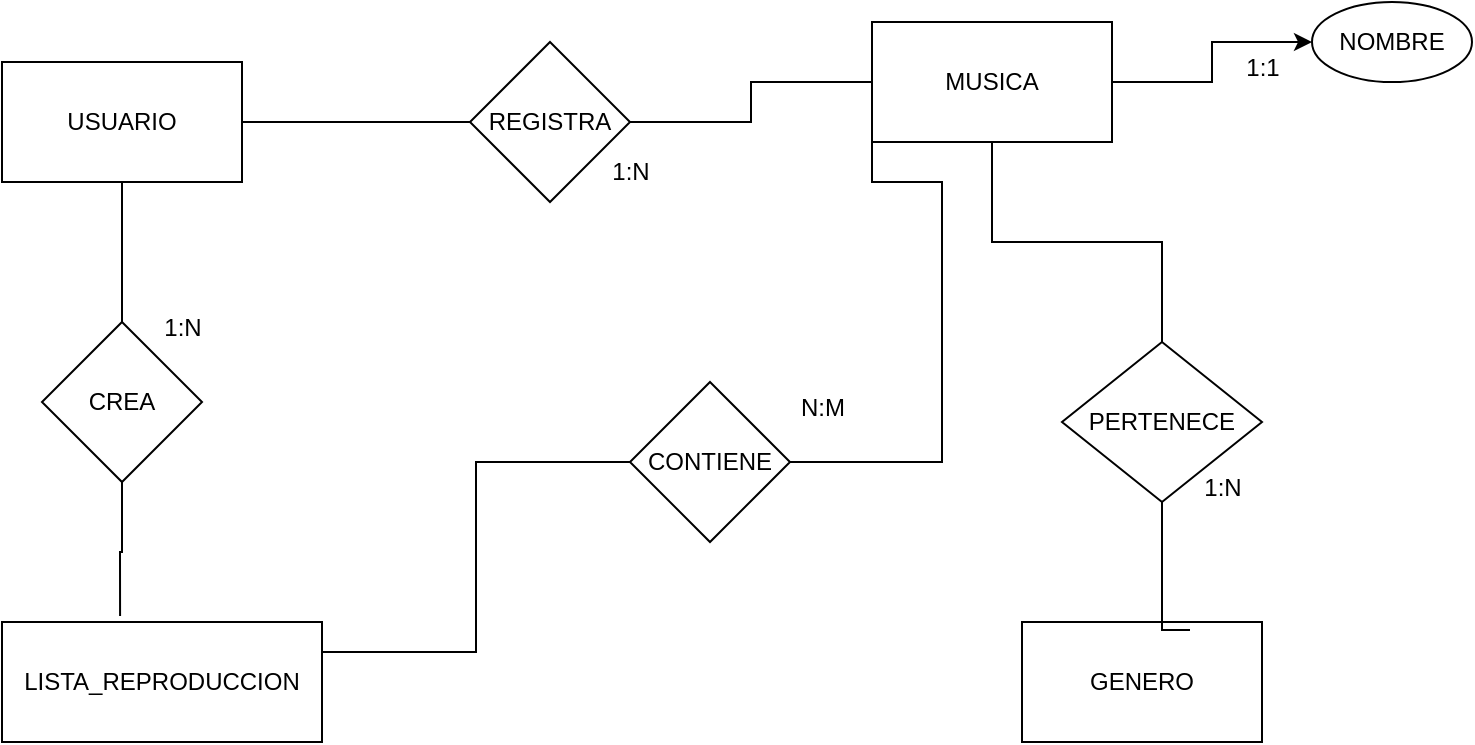<mxfile version="24.7.8" pages="2">
  <diagram name="MER" id="HSfKufY-UtTourv48q_6">
    <mxGraphModel dx="1120" dy="502" grid="1" gridSize="10" guides="1" tooltips="1" connect="1" arrows="1" fold="1" page="1" pageScale="1" pageWidth="827" pageHeight="1169" math="0" shadow="0">
      <root>
        <mxCell id="0" />
        <mxCell id="1" parent="0" />
        <mxCell id="stqmiDCSd6eBs9qrqPzG-5" style="edgeStyle=orthogonalEdgeStyle;rounded=0;orthogonalLoop=1;jettySize=auto;html=1;endArrow=none;endFill=0;" edge="1" parent="1" source="stqmiDCSd6eBs9qrqPzG-1" target="stqmiDCSd6eBs9qrqPzG-4">
          <mxGeometry relative="1" as="geometry" />
        </mxCell>
        <mxCell id="stqmiDCSd6eBs9qrqPzG-8" style="edgeStyle=orthogonalEdgeStyle;rounded=0;orthogonalLoop=1;jettySize=auto;html=1;entryX=0;entryY=0.5;entryDx=0;entryDy=0;endArrow=none;endFill=0;" edge="1" parent="1" source="stqmiDCSd6eBs9qrqPzG-1" target="stqmiDCSd6eBs9qrqPzG-7">
          <mxGeometry relative="1" as="geometry" />
        </mxCell>
        <mxCell id="stqmiDCSd6eBs9qrqPzG-1" value="USUARIO" style="rounded=0;whiteSpace=wrap;html=1;" vertex="1" parent="1">
          <mxGeometry x="100" y="110" width="120" height="60" as="geometry" />
        </mxCell>
        <mxCell id="stqmiDCSd6eBs9qrqPzG-25" value="" style="edgeStyle=orthogonalEdgeStyle;rounded=0;orthogonalLoop=1;jettySize=auto;html=1;" edge="1" parent="1" source="stqmiDCSd6eBs9qrqPzG-2" target="stqmiDCSd6eBs9qrqPzG-24">
          <mxGeometry relative="1" as="geometry" />
        </mxCell>
        <mxCell id="stqmiDCSd6eBs9qrqPzG-2" value="MUSICA" style="rounded=0;whiteSpace=wrap;html=1;" vertex="1" parent="1">
          <mxGeometry x="535" y="90" width="120" height="60" as="geometry" />
        </mxCell>
        <mxCell id="stqmiDCSd6eBs9qrqPzG-16" style="edgeStyle=orthogonalEdgeStyle;rounded=0;orthogonalLoop=1;jettySize=auto;html=1;endArrow=none;endFill=0;exitX=1;exitY=0.25;exitDx=0;exitDy=0;entryX=0;entryY=0.5;entryDx=0;entryDy=0;" edge="1" parent="1" source="stqmiDCSd6eBs9qrqPzG-3" target="stqmiDCSd6eBs9qrqPzG-10">
          <mxGeometry relative="1" as="geometry">
            <mxPoint x="176" y="360" as="sourcePoint" />
            <mxPoint x="370" y="290" as="targetPoint" />
          </mxGeometry>
        </mxCell>
        <mxCell id="stqmiDCSd6eBs9qrqPzG-3" value="LISTA_REPRODUCCION" style="rounded=0;whiteSpace=wrap;html=1;" vertex="1" parent="1">
          <mxGeometry x="100" y="390" width="160" height="60" as="geometry" />
        </mxCell>
        <mxCell id="stqmiDCSd6eBs9qrqPzG-6" style="edgeStyle=orthogonalEdgeStyle;rounded=0;orthogonalLoop=1;jettySize=auto;html=1;entryX=0.369;entryY=-0.05;entryDx=0;entryDy=0;entryPerimeter=0;endArrow=none;endFill=0;" edge="1" parent="1" source="stqmiDCSd6eBs9qrqPzG-4" target="stqmiDCSd6eBs9qrqPzG-3">
          <mxGeometry relative="1" as="geometry" />
        </mxCell>
        <mxCell id="stqmiDCSd6eBs9qrqPzG-4" value="CREA" style="rhombus;whiteSpace=wrap;html=1;" vertex="1" parent="1">
          <mxGeometry x="120" y="240" width="80" height="80" as="geometry" />
        </mxCell>
        <mxCell id="stqmiDCSd6eBs9qrqPzG-9" style="edgeStyle=orthogonalEdgeStyle;rounded=0;orthogonalLoop=1;jettySize=auto;html=1;entryX=0;entryY=0.5;entryDx=0;entryDy=0;endArrow=none;endFill=0;" edge="1" parent="1" source="stqmiDCSd6eBs9qrqPzG-7" target="stqmiDCSd6eBs9qrqPzG-2">
          <mxGeometry relative="1" as="geometry" />
        </mxCell>
        <mxCell id="stqmiDCSd6eBs9qrqPzG-7" value="REGISTRA" style="rhombus;whiteSpace=wrap;html=1;" vertex="1" parent="1">
          <mxGeometry x="334" y="100" width="80" height="80" as="geometry" />
        </mxCell>
        <mxCell id="stqmiDCSd6eBs9qrqPzG-15" style="edgeStyle=orthogonalEdgeStyle;rounded=0;orthogonalLoop=1;jettySize=auto;html=1;entryX=0;entryY=1;entryDx=0;entryDy=0;endArrow=none;endFill=0;" edge="1" parent="1" source="stqmiDCSd6eBs9qrqPzG-10" target="stqmiDCSd6eBs9qrqPzG-2">
          <mxGeometry relative="1" as="geometry">
            <Array as="points">
              <mxPoint x="570" y="310" />
              <mxPoint x="570" y="170" />
            </Array>
          </mxGeometry>
        </mxCell>
        <mxCell id="stqmiDCSd6eBs9qrqPzG-10" value="CONTIENE" style="rhombus;whiteSpace=wrap;html=1;" vertex="1" parent="1">
          <mxGeometry x="414" y="270" width="80" height="80" as="geometry" />
        </mxCell>
        <mxCell id="stqmiDCSd6eBs9qrqPzG-11" value="GENERO" style="rounded=0;whiteSpace=wrap;html=1;" vertex="1" parent="1">
          <mxGeometry x="610" y="390" width="120" height="60" as="geometry" />
        </mxCell>
        <mxCell id="stqmiDCSd6eBs9qrqPzG-13" style="edgeStyle=orthogonalEdgeStyle;rounded=0;orthogonalLoop=1;jettySize=auto;html=1;entryX=0.5;entryY=1;entryDx=0;entryDy=0;endArrow=none;endFill=0;" edge="1" parent="1" source="stqmiDCSd6eBs9qrqPzG-12" target="stqmiDCSd6eBs9qrqPzG-2">
          <mxGeometry relative="1" as="geometry" />
        </mxCell>
        <mxCell id="stqmiDCSd6eBs9qrqPzG-12" value="PERTENECE" style="rhombus;whiteSpace=wrap;html=1;" vertex="1" parent="1">
          <mxGeometry x="630" y="250" width="100" height="80" as="geometry" />
        </mxCell>
        <mxCell id="stqmiDCSd6eBs9qrqPzG-14" style="edgeStyle=orthogonalEdgeStyle;rounded=0;orthogonalLoop=1;jettySize=auto;html=1;entryX=0.7;entryY=0.067;entryDx=0;entryDy=0;entryPerimeter=0;endArrow=none;endFill=0;" edge="1" parent="1" source="stqmiDCSd6eBs9qrqPzG-12" target="stqmiDCSd6eBs9qrqPzG-11">
          <mxGeometry relative="1" as="geometry">
            <Array as="points">
              <mxPoint x="680" y="394" />
            </Array>
          </mxGeometry>
        </mxCell>
        <mxCell id="stqmiDCSd6eBs9qrqPzG-18" value="1:N" style="text;html=1;align=center;verticalAlign=middle;resizable=0;points=[];autosize=1;" vertex="1" parent="1">
          <mxGeometry x="170" y="228" width="40" height="30" as="geometry" />
        </mxCell>
        <mxCell id="stqmiDCSd6eBs9qrqPzG-19" value="N:M" style="text;html=1;align=center;verticalAlign=middle;resizable=0;points=[];autosize=1;strokeColor=none;fillColor=none;" vertex="1" parent="1">
          <mxGeometry x="485" y="268" width="50" height="30" as="geometry" />
        </mxCell>
        <mxCell id="stqmiDCSd6eBs9qrqPzG-20" value="1:N" style="text;html=1;align=center;verticalAlign=middle;resizable=0;points=[];autosize=1;strokeColor=none;fillColor=none;" vertex="1" parent="1">
          <mxGeometry x="690" y="308" width="40" height="30" as="geometry" />
        </mxCell>
        <mxCell id="stqmiDCSd6eBs9qrqPzG-21" value="1:N" style="text;html=1;align=center;verticalAlign=middle;resizable=0;points=[];autosize=1;strokeColor=none;fillColor=none;" vertex="1" parent="1">
          <mxGeometry x="394" y="150" width="40" height="30" as="geometry" />
        </mxCell>
        <mxCell id="stqmiDCSd6eBs9qrqPzG-24" value="NOMBRE" style="ellipse;whiteSpace=wrap;html=1;rounded=0;" vertex="1" parent="1">
          <mxGeometry x="755" y="80" width="80" height="40" as="geometry" />
        </mxCell>
        <mxCell id="stqmiDCSd6eBs9qrqPzG-27" value="1:1" style="text;html=1;align=center;verticalAlign=middle;resizable=0;points=[];autosize=1;strokeColor=none;fillColor=none;" vertex="1" parent="1">
          <mxGeometry x="710" y="98" width="40" height="30" as="geometry" />
        </mxCell>
      </root>
    </mxGraphModel>
  </diagram>
  <diagram id="8_gUfytLFvjHeA43SsGH" name="MBD">
    <mxGraphModel dx="197" dy="510" grid="1" gridSize="10" guides="1" tooltips="1" connect="1" arrows="1" fold="1" page="1" pageScale="1" pageWidth="827" pageHeight="1169" math="0" shadow="0">
      <root>
        <mxCell id="0" />
        <mxCell id="1" parent="0" />
        <mxCell id="x0jVD0oURIhGK1W9Ej1g-1" value="USUARIO" style="shape=table;startSize=30;container=1;collapsible=1;childLayout=tableLayout;fixedRows=1;rowLines=0;fontStyle=1;align=center;resizeLast=1;html=1;" vertex="1" parent="1">
          <mxGeometry x="50" y="40" width="180" height="150" as="geometry" />
        </mxCell>
        <mxCell id="x0jVD0oURIhGK1W9Ej1g-2" value="" style="shape=tableRow;horizontal=0;startSize=0;swimlaneHead=0;swimlaneBody=0;fillColor=none;collapsible=0;dropTarget=0;points=[[0,0.5],[1,0.5]];portConstraint=eastwest;top=0;left=0;right=0;bottom=1;" vertex="1" parent="x0jVD0oURIhGK1W9Ej1g-1">
          <mxGeometry y="30" width="180" height="30" as="geometry" />
        </mxCell>
        <mxCell id="x0jVD0oURIhGK1W9Ej1g-3" value="PK" style="shape=partialRectangle;connectable=0;fillColor=none;top=0;left=0;bottom=0;right=0;fontStyle=1;overflow=hidden;whiteSpace=wrap;html=1;" vertex="1" parent="x0jVD0oURIhGK1W9Ej1g-2">
          <mxGeometry width="30" height="30" as="geometry">
            <mxRectangle width="30" height="30" as="alternateBounds" />
          </mxGeometry>
        </mxCell>
        <mxCell id="x0jVD0oURIhGK1W9Ej1g-4" value="nickname" style="shape=partialRectangle;connectable=0;fillColor=none;top=0;left=0;bottom=0;right=0;align=left;spacingLeft=6;fontStyle=5;overflow=hidden;whiteSpace=wrap;html=1;" vertex="1" parent="x0jVD0oURIhGK1W9Ej1g-2">
          <mxGeometry x="30" width="150" height="30" as="geometry">
            <mxRectangle width="150" height="30" as="alternateBounds" />
          </mxGeometry>
        </mxCell>
        <mxCell id="x0jVD0oURIhGK1W9Ej1g-5" value="" style="shape=tableRow;horizontal=0;startSize=0;swimlaneHead=0;swimlaneBody=0;fillColor=none;collapsible=0;dropTarget=0;points=[[0,0.5],[1,0.5]];portConstraint=eastwest;top=0;left=0;right=0;bottom=0;" vertex="1" parent="x0jVD0oURIhGK1W9Ej1g-1">
          <mxGeometry y="60" width="180" height="30" as="geometry" />
        </mxCell>
        <mxCell id="x0jVD0oURIhGK1W9Ej1g-6" value="" style="shape=partialRectangle;connectable=0;fillColor=none;top=0;left=0;bottom=0;right=0;editable=1;overflow=hidden;whiteSpace=wrap;html=1;" vertex="1" parent="x0jVD0oURIhGK1W9Ej1g-5">
          <mxGeometry width="30" height="30" as="geometry">
            <mxRectangle width="30" height="30" as="alternateBounds" />
          </mxGeometry>
        </mxCell>
        <mxCell id="x0jVD0oURIhGK1W9Ej1g-7" value="nombre_apellido" style="shape=partialRectangle;connectable=0;fillColor=none;top=0;left=0;bottom=0;right=0;align=left;spacingLeft=6;overflow=hidden;whiteSpace=wrap;html=1;" vertex="1" parent="x0jVD0oURIhGK1W9Ej1g-5">
          <mxGeometry x="30" width="150" height="30" as="geometry">
            <mxRectangle width="150" height="30" as="alternateBounds" />
          </mxGeometry>
        </mxCell>
        <mxCell id="x0jVD0oURIhGK1W9Ej1g-8" value="" style="shape=tableRow;horizontal=0;startSize=0;swimlaneHead=0;swimlaneBody=0;fillColor=none;collapsible=0;dropTarget=0;points=[[0,0.5],[1,0.5]];portConstraint=eastwest;top=0;left=0;right=0;bottom=0;" vertex="1" parent="x0jVD0oURIhGK1W9Ej1g-1">
          <mxGeometry y="90" width="180" height="30" as="geometry" />
        </mxCell>
        <mxCell id="x0jVD0oURIhGK1W9Ej1g-9" value="" style="shape=partialRectangle;connectable=0;fillColor=none;top=0;left=0;bottom=0;right=0;editable=1;overflow=hidden;whiteSpace=wrap;html=1;" vertex="1" parent="x0jVD0oURIhGK1W9Ej1g-8">
          <mxGeometry width="30" height="30" as="geometry">
            <mxRectangle width="30" height="30" as="alternateBounds" />
          </mxGeometry>
        </mxCell>
        <mxCell id="x0jVD0oURIhGK1W9Ej1g-10" value="email" style="shape=partialRectangle;connectable=0;fillColor=none;top=0;left=0;bottom=0;right=0;align=left;spacingLeft=6;overflow=hidden;whiteSpace=wrap;html=1;" vertex="1" parent="x0jVD0oURIhGK1W9Ej1g-8">
          <mxGeometry x="30" width="150" height="30" as="geometry">
            <mxRectangle width="150" height="30" as="alternateBounds" />
          </mxGeometry>
        </mxCell>
        <mxCell id="x0jVD0oURIhGK1W9Ej1g-11" value="" style="shape=tableRow;horizontal=0;startSize=0;swimlaneHead=0;swimlaneBody=0;fillColor=none;collapsible=0;dropTarget=0;points=[[0,0.5],[1,0.5]];portConstraint=eastwest;top=0;left=0;right=0;bottom=0;" vertex="1" parent="x0jVD0oURIhGK1W9Ej1g-1">
          <mxGeometry y="120" width="180" height="30" as="geometry" />
        </mxCell>
        <mxCell id="x0jVD0oURIhGK1W9Ej1g-12" value="" style="shape=partialRectangle;connectable=0;fillColor=none;top=0;left=0;bottom=0;right=0;editable=1;overflow=hidden;whiteSpace=wrap;html=1;" vertex="1" parent="x0jVD0oURIhGK1W9Ej1g-11">
          <mxGeometry width="30" height="30" as="geometry">
            <mxRectangle width="30" height="30" as="alternateBounds" />
          </mxGeometry>
        </mxCell>
        <mxCell id="x0jVD0oURIhGK1W9Ej1g-13" value="password" style="shape=partialRectangle;connectable=0;fillColor=none;top=0;left=0;bottom=0;right=0;align=left;spacingLeft=6;overflow=hidden;whiteSpace=wrap;html=1;" vertex="1" parent="x0jVD0oURIhGK1W9Ej1g-11">
          <mxGeometry x="30" width="150" height="30" as="geometry">
            <mxRectangle width="150" height="30" as="alternateBounds" />
          </mxGeometry>
        </mxCell>
        <mxCell id="x0jVD0oURIhGK1W9Ej1g-102" style="edgeStyle=orthogonalEdgeStyle;rounded=0;orthogonalLoop=1;jettySize=auto;html=1;startArrow=ERone;startFill=0;endArrow=ERmany;endFill=0;" edge="1" parent="1" source="x0jVD0oURIhGK1W9Ej1g-14" target="x0jVD0oURIhGK1W9Ej1g-42">
          <mxGeometry relative="1" as="geometry" />
        </mxCell>
        <mxCell id="x0jVD0oURIhGK1W9Ej1g-14" value="CANCION" style="shape=table;startSize=30;container=1;collapsible=1;childLayout=tableLayout;fixedRows=1;rowLines=0;fontStyle=1;align=center;resizeLast=1;html=1;" vertex="1" parent="1">
          <mxGeometry x="330" y="45" width="180" height="170" as="geometry" />
        </mxCell>
        <mxCell id="x0jVD0oURIhGK1W9Ej1g-15" value="" style="shape=tableRow;horizontal=0;startSize=0;swimlaneHead=0;swimlaneBody=0;fillColor=none;collapsible=0;dropTarget=0;points=[[0,0.5],[1,0.5]];portConstraint=eastwest;top=0;left=0;right=0;bottom=1;" vertex="1" parent="x0jVD0oURIhGK1W9Ej1g-14">
          <mxGeometry y="30" width="180" height="30" as="geometry" />
        </mxCell>
        <mxCell id="x0jVD0oURIhGK1W9Ej1g-16" value="PK" style="shape=partialRectangle;connectable=0;fillColor=none;top=0;left=0;bottom=0;right=0;fontStyle=1;overflow=hidden;whiteSpace=wrap;html=1;" vertex="1" parent="x0jVD0oURIhGK1W9Ej1g-15">
          <mxGeometry width="30" height="30" as="geometry">
            <mxRectangle width="30" height="30" as="alternateBounds" />
          </mxGeometry>
        </mxCell>
        <mxCell id="x0jVD0oURIhGK1W9Ej1g-17" value="id" style="shape=partialRectangle;connectable=0;fillColor=none;top=0;left=0;bottom=0;right=0;align=left;spacingLeft=6;fontStyle=5;overflow=hidden;whiteSpace=wrap;html=1;" vertex="1" parent="x0jVD0oURIhGK1W9Ej1g-15">
          <mxGeometry x="30" width="150" height="30" as="geometry">
            <mxRectangle width="150" height="30" as="alternateBounds" />
          </mxGeometry>
        </mxCell>
        <mxCell id="x0jVD0oURIhGK1W9Ej1g-18" value="" style="shape=tableRow;horizontal=0;startSize=0;swimlaneHead=0;swimlaneBody=0;fillColor=none;collapsible=0;dropTarget=0;points=[[0,0.5],[1,0.5]];portConstraint=eastwest;top=0;left=0;right=0;bottom=0;" vertex="1" parent="x0jVD0oURIhGK1W9Ej1g-14">
          <mxGeometry y="60" width="180" height="20" as="geometry" />
        </mxCell>
        <mxCell id="x0jVD0oURIhGK1W9Ej1g-19" value="" style="shape=partialRectangle;connectable=0;fillColor=none;top=0;left=0;bottom=0;right=0;editable=1;overflow=hidden;whiteSpace=wrap;html=1;" vertex="1" parent="x0jVD0oURIhGK1W9Ej1g-18">
          <mxGeometry width="30" height="20" as="geometry">
            <mxRectangle width="30" height="20" as="alternateBounds" />
          </mxGeometry>
        </mxCell>
        <mxCell id="x0jVD0oURIhGK1W9Ej1g-20" value="nombre" style="shape=partialRectangle;connectable=0;fillColor=none;top=0;left=0;bottom=0;right=0;align=left;spacingLeft=6;overflow=hidden;whiteSpace=wrap;html=1;" vertex="1" parent="x0jVD0oURIhGK1W9Ej1g-18">
          <mxGeometry x="30" width="150" height="20" as="geometry">
            <mxRectangle width="150" height="20" as="alternateBounds" />
          </mxGeometry>
        </mxCell>
        <mxCell id="x0jVD0oURIhGK1W9Ej1g-21" value="" style="shape=tableRow;horizontal=0;startSize=0;swimlaneHead=0;swimlaneBody=0;fillColor=none;collapsible=0;dropTarget=0;points=[[0,0.5],[1,0.5]];portConstraint=eastwest;top=0;left=0;right=0;bottom=0;" vertex="1" parent="x0jVD0oURIhGK1W9Ej1g-14">
          <mxGeometry y="80" width="180" height="30" as="geometry" />
        </mxCell>
        <mxCell id="x0jVD0oURIhGK1W9Ej1g-22" value="" style="shape=partialRectangle;connectable=0;fillColor=none;top=0;left=0;bottom=0;right=0;editable=1;overflow=hidden;whiteSpace=wrap;html=1;" vertex="1" parent="x0jVD0oURIhGK1W9Ej1g-21">
          <mxGeometry width="30" height="30" as="geometry">
            <mxRectangle width="30" height="30" as="alternateBounds" />
          </mxGeometry>
        </mxCell>
        <mxCell id="x0jVD0oURIhGK1W9Ej1g-23" value="autor" style="shape=partialRectangle;connectable=0;fillColor=none;top=0;left=0;bottom=0;right=0;align=left;spacingLeft=6;overflow=hidden;whiteSpace=wrap;html=1;" vertex="1" parent="x0jVD0oURIhGK1W9Ej1g-21">
          <mxGeometry x="30" width="150" height="30" as="geometry">
            <mxRectangle width="150" height="30" as="alternateBounds" />
          </mxGeometry>
        </mxCell>
        <mxCell id="x0jVD0oURIhGK1W9Ej1g-24" value="" style="shape=tableRow;horizontal=0;startSize=0;swimlaneHead=0;swimlaneBody=0;fillColor=none;collapsible=0;dropTarget=0;points=[[0,0.5],[1,0.5]];portConstraint=eastwest;top=0;left=0;right=0;bottom=0;shadow=0;" vertex="1" parent="x0jVD0oURIhGK1W9Ej1g-14">
          <mxGeometry y="110" width="180" height="30" as="geometry" />
        </mxCell>
        <mxCell id="x0jVD0oURIhGK1W9Ej1g-25" value="FK" style="shape=partialRectangle;connectable=0;fillColor=none;top=0;left=0;bottom=0;right=0;editable=1;overflow=hidden;whiteSpace=wrap;html=1;" vertex="1" parent="x0jVD0oURIhGK1W9Ej1g-24">
          <mxGeometry width="30" height="30" as="geometry">
            <mxRectangle width="30" height="30" as="alternateBounds" />
          </mxGeometry>
        </mxCell>
        <mxCell id="x0jVD0oURIhGK1W9Ej1g-26" value="genero_id" style="shape=partialRectangle;connectable=0;fillColor=none;top=0;left=0;bottom=0;right=0;align=left;spacingLeft=6;overflow=hidden;whiteSpace=wrap;html=1;" vertex="1" parent="x0jVD0oURIhGK1W9Ej1g-24">
          <mxGeometry x="30" width="150" height="30" as="geometry">
            <mxRectangle width="150" height="30" as="alternateBounds" />
          </mxGeometry>
        </mxCell>
        <mxCell id="x0jVD0oURIhGK1W9Ej1g-78" style="shape=tableRow;horizontal=0;startSize=0;swimlaneHead=0;swimlaneBody=0;fillColor=none;collapsible=0;dropTarget=0;points=[[0,0.5],[1,0.5]];portConstraint=eastwest;top=0;left=0;right=0;bottom=0;shadow=0;" vertex="1" parent="x0jVD0oURIhGK1W9Ej1g-14">
          <mxGeometry y="140" width="180" height="30" as="geometry" />
        </mxCell>
        <mxCell id="x0jVD0oURIhGK1W9Ej1g-79" value="FK" style="shape=partialRectangle;connectable=0;fillColor=none;top=0;left=0;bottom=0;right=0;editable=1;overflow=hidden;whiteSpace=wrap;html=1;" vertex="1" parent="x0jVD0oURIhGK1W9Ej1g-78">
          <mxGeometry width="30" height="30" as="geometry">
            <mxRectangle width="30" height="30" as="alternateBounds" />
          </mxGeometry>
        </mxCell>
        <mxCell id="x0jVD0oURIhGK1W9Ej1g-80" value="nickname" style="shape=partialRectangle;connectable=0;fillColor=none;top=0;left=0;bottom=0;right=0;align=left;spacingLeft=6;overflow=hidden;whiteSpace=wrap;html=1;" vertex="1" parent="x0jVD0oURIhGK1W9Ej1g-78">
          <mxGeometry x="30" width="150" height="30" as="geometry">
            <mxRectangle width="150" height="30" as="alternateBounds" />
          </mxGeometry>
        </mxCell>
        <mxCell id="x0jVD0oURIhGK1W9Ej1g-29" value="GENERO" style="shape=table;startSize=30;container=1;collapsible=1;childLayout=tableLayout;fixedRows=1;rowLines=0;fontStyle=1;align=center;resizeLast=1;html=1;" vertex="1" parent="1">
          <mxGeometry x="560" y="210" width="180" height="90" as="geometry" />
        </mxCell>
        <mxCell id="x0jVD0oURIhGK1W9Ej1g-30" value="" style="shape=tableRow;horizontal=0;startSize=0;swimlaneHead=0;swimlaneBody=0;fillColor=none;collapsible=0;dropTarget=0;points=[[0,0.5],[1,0.5]];portConstraint=eastwest;top=0;left=0;right=0;bottom=1;" vertex="1" parent="x0jVD0oURIhGK1W9Ej1g-29">
          <mxGeometry y="30" width="180" height="30" as="geometry" />
        </mxCell>
        <mxCell id="x0jVD0oURIhGK1W9Ej1g-31" value="PK" style="shape=partialRectangle;connectable=0;fillColor=none;top=0;left=0;bottom=0;right=0;fontStyle=1;overflow=hidden;whiteSpace=wrap;html=1;" vertex="1" parent="x0jVD0oURIhGK1W9Ej1g-30">
          <mxGeometry width="30" height="30" as="geometry">
            <mxRectangle width="30" height="30" as="alternateBounds" />
          </mxGeometry>
        </mxCell>
        <mxCell id="x0jVD0oURIhGK1W9Ej1g-32" value="ID" style="shape=partialRectangle;connectable=0;fillColor=none;top=0;left=0;bottom=0;right=0;align=left;spacingLeft=6;fontStyle=5;overflow=hidden;whiteSpace=wrap;html=1;" vertex="1" parent="x0jVD0oURIhGK1W9Ej1g-30">
          <mxGeometry x="30" width="150" height="30" as="geometry">
            <mxRectangle width="150" height="30" as="alternateBounds" />
          </mxGeometry>
        </mxCell>
        <mxCell id="x0jVD0oURIhGK1W9Ej1g-33" value="" style="shape=tableRow;horizontal=0;startSize=0;swimlaneHead=0;swimlaneBody=0;fillColor=none;collapsible=0;dropTarget=0;points=[[0,0.5],[1,0.5]];portConstraint=eastwest;top=0;left=0;right=0;bottom=0;" vertex="1" parent="x0jVD0oURIhGK1W9Ej1g-29">
          <mxGeometry y="60" width="180" height="30" as="geometry" />
        </mxCell>
        <mxCell id="x0jVD0oURIhGK1W9Ej1g-34" value="" style="shape=partialRectangle;connectable=0;fillColor=none;top=0;left=0;bottom=0;right=0;editable=1;overflow=hidden;whiteSpace=wrap;html=1;" vertex="1" parent="x0jVD0oURIhGK1W9Ej1g-33">
          <mxGeometry width="30" height="30" as="geometry">
            <mxRectangle width="30" height="30" as="alternateBounds" />
          </mxGeometry>
        </mxCell>
        <mxCell id="x0jVD0oURIhGK1W9Ej1g-35" value="descripcion" style="shape=partialRectangle;connectable=0;fillColor=none;top=0;left=0;bottom=0;right=0;align=left;spacingLeft=6;overflow=hidden;whiteSpace=wrap;html=1;" vertex="1" parent="x0jVD0oURIhGK1W9Ej1g-33">
          <mxGeometry x="30" width="150" height="30" as="geometry">
            <mxRectangle width="150" height="30" as="alternateBounds" />
          </mxGeometry>
        </mxCell>
        <mxCell id="x0jVD0oURIhGK1W9Ej1g-42" value="LISTA_CANCION" style="shape=table;startSize=30;container=1;collapsible=1;childLayout=tableLayout;fixedRows=1;rowLines=0;fontStyle=1;align=center;resizeLast=1;html=1;" vertex="1" parent="1">
          <mxGeometry x="330" y="370" width="200" height="90" as="geometry" />
        </mxCell>
        <mxCell id="x0jVD0oURIhGK1W9Ej1g-43" value="" style="shape=tableRow;horizontal=0;startSize=0;swimlaneHead=0;swimlaneBody=0;fillColor=none;collapsible=0;dropTarget=0;points=[[0,0.5],[1,0.5]];portConstraint=eastwest;top=0;left=0;right=0;bottom=1;" vertex="1" parent="x0jVD0oURIhGK1W9Ej1g-42">
          <mxGeometry y="30" width="200" height="30" as="geometry" />
        </mxCell>
        <mxCell id="x0jVD0oURIhGK1W9Ej1g-44" value="PK,FK" style="shape=partialRectangle;connectable=0;fillColor=none;top=0;left=0;bottom=0;right=0;fontStyle=1;overflow=hidden;whiteSpace=wrap;html=1;" vertex="1" parent="x0jVD0oURIhGK1W9Ej1g-43">
          <mxGeometry width="40" height="30" as="geometry">
            <mxRectangle width="40" height="30" as="alternateBounds" />
          </mxGeometry>
        </mxCell>
        <mxCell id="x0jVD0oURIhGK1W9Ej1g-45" value="cancion_id" style="shape=partialRectangle;connectable=0;fillColor=none;top=0;left=0;bottom=0;right=0;align=left;spacingLeft=6;fontStyle=5;overflow=hidden;whiteSpace=wrap;html=1;" vertex="1" parent="x0jVD0oURIhGK1W9Ej1g-43">
          <mxGeometry x="40" width="160" height="30" as="geometry">
            <mxRectangle width="160" height="30" as="alternateBounds" />
          </mxGeometry>
        </mxCell>
        <mxCell id="x0jVD0oURIhGK1W9Ej1g-99" style="shape=tableRow;horizontal=0;startSize=0;swimlaneHead=0;swimlaneBody=0;fillColor=none;collapsible=0;dropTarget=0;points=[[0,0.5],[1,0.5]];portConstraint=eastwest;top=0;left=0;right=0;bottom=1;" vertex="1" parent="x0jVD0oURIhGK1W9Ej1g-42">
          <mxGeometry y="60" width="200" height="30" as="geometry" />
        </mxCell>
        <mxCell id="x0jVD0oURIhGK1W9Ej1g-100" value="PK,FK" style="shape=partialRectangle;connectable=0;fillColor=none;top=0;left=0;bottom=0;right=0;fontStyle=1;overflow=hidden;whiteSpace=wrap;html=1;" vertex="1" parent="x0jVD0oURIhGK1W9Ej1g-99">
          <mxGeometry width="40" height="30" as="geometry">
            <mxRectangle width="40" height="30" as="alternateBounds" />
          </mxGeometry>
        </mxCell>
        <mxCell id="x0jVD0oURIhGK1W9Ej1g-101" value="lista_reproduccion_id" style="shape=partialRectangle;connectable=0;fillColor=none;top=0;left=0;bottom=0;right=0;align=left;spacingLeft=6;fontStyle=5;overflow=hidden;whiteSpace=wrap;html=1;" vertex="1" parent="x0jVD0oURIhGK1W9Ej1g-99">
          <mxGeometry x="40" width="160" height="30" as="geometry">
            <mxRectangle width="160" height="30" as="alternateBounds" />
          </mxGeometry>
        </mxCell>
        <mxCell id="x0jVD0oURIhGK1W9Ej1g-58" value="LISTA_REPRODUCCION" style="shape=table;startSize=30;container=1;collapsible=1;childLayout=tableLayout;fixedRows=1;rowLines=0;fontStyle=1;align=center;resizeLast=1;html=1;" vertex="1" parent="1">
          <mxGeometry x="65" y="360" width="180" height="120" as="geometry" />
        </mxCell>
        <mxCell id="x0jVD0oURIhGK1W9Ej1g-59" value="" style="shape=tableRow;horizontal=0;startSize=0;swimlaneHead=0;swimlaneBody=0;fillColor=none;collapsible=0;dropTarget=0;points=[[0,0.5],[1,0.5]];portConstraint=eastwest;top=0;left=0;right=0;bottom=1;" vertex="1" parent="x0jVD0oURIhGK1W9Ej1g-58">
          <mxGeometry y="30" width="180" height="30" as="geometry" />
        </mxCell>
        <mxCell id="x0jVD0oURIhGK1W9Ej1g-60" value="PK" style="shape=partialRectangle;connectable=0;fillColor=none;top=0;left=0;bottom=0;right=0;fontStyle=1;overflow=hidden;whiteSpace=wrap;html=1;" vertex="1" parent="x0jVD0oURIhGK1W9Ej1g-59">
          <mxGeometry width="30" height="30" as="geometry">
            <mxRectangle width="30" height="30" as="alternateBounds" />
          </mxGeometry>
        </mxCell>
        <mxCell id="x0jVD0oURIhGK1W9Ej1g-61" value="id" style="shape=partialRectangle;connectable=0;fillColor=none;top=0;left=0;bottom=0;right=0;align=left;spacingLeft=6;fontStyle=5;overflow=hidden;whiteSpace=wrap;html=1;" vertex="1" parent="x0jVD0oURIhGK1W9Ej1g-59">
          <mxGeometry x="30" width="150" height="30" as="geometry">
            <mxRectangle width="150" height="30" as="alternateBounds" />
          </mxGeometry>
        </mxCell>
        <mxCell id="x0jVD0oURIhGK1W9Ej1g-62" value="" style="shape=tableRow;horizontal=0;startSize=0;swimlaneHead=0;swimlaneBody=0;fillColor=none;collapsible=0;dropTarget=0;points=[[0,0.5],[1,0.5]];portConstraint=eastwest;top=0;left=0;right=0;bottom=0;" vertex="1" parent="x0jVD0oURIhGK1W9Ej1g-58">
          <mxGeometry y="60" width="180" height="30" as="geometry" />
        </mxCell>
        <mxCell id="x0jVD0oURIhGK1W9Ej1g-63" value="" style="shape=partialRectangle;connectable=0;fillColor=none;top=0;left=0;bottom=0;right=0;editable=1;overflow=hidden;whiteSpace=wrap;html=1;" vertex="1" parent="x0jVD0oURIhGK1W9Ej1g-62">
          <mxGeometry width="30" height="30" as="geometry">
            <mxRectangle width="30" height="30" as="alternateBounds" />
          </mxGeometry>
        </mxCell>
        <mxCell id="x0jVD0oURIhGK1W9Ej1g-64" value="descripcion" style="shape=partialRectangle;connectable=0;fillColor=none;top=0;left=0;bottom=0;right=0;align=left;spacingLeft=6;overflow=hidden;whiteSpace=wrap;html=1;" vertex="1" parent="x0jVD0oURIhGK1W9Ej1g-62">
          <mxGeometry x="30" width="150" height="30" as="geometry">
            <mxRectangle width="150" height="30" as="alternateBounds" />
          </mxGeometry>
        </mxCell>
        <mxCell id="x0jVD0oURIhGK1W9Ej1g-68" value="" style="shape=tableRow;horizontal=0;startSize=0;swimlaneHead=0;swimlaneBody=0;fillColor=none;collapsible=0;dropTarget=0;points=[[0,0.5],[1,0.5]];portConstraint=eastwest;top=0;left=0;right=0;bottom=0;" vertex="1" parent="x0jVD0oURIhGK1W9Ej1g-58">
          <mxGeometry y="90" width="180" height="30" as="geometry" />
        </mxCell>
        <mxCell id="x0jVD0oURIhGK1W9Ej1g-69" value="FK" style="shape=partialRectangle;connectable=0;fillColor=none;top=0;left=0;bottom=0;right=0;editable=1;overflow=hidden;whiteSpace=wrap;html=1;" vertex="1" parent="x0jVD0oURIhGK1W9Ej1g-68">
          <mxGeometry width="30" height="30" as="geometry">
            <mxRectangle width="30" height="30" as="alternateBounds" />
          </mxGeometry>
        </mxCell>
        <mxCell id="x0jVD0oURIhGK1W9Ej1g-70" value="nickname" style="shape=partialRectangle;connectable=0;fillColor=none;top=0;left=0;bottom=0;right=0;align=left;spacingLeft=6;overflow=hidden;whiteSpace=wrap;html=1;" vertex="1" parent="x0jVD0oURIhGK1W9Ej1g-68">
          <mxGeometry x="30" width="150" height="30" as="geometry">
            <mxRectangle width="150" height="30" as="alternateBounds" />
          </mxGeometry>
        </mxCell>
        <mxCell id="x0jVD0oURIhGK1W9Ej1g-81" style="edgeStyle=orthogonalEdgeStyle;rounded=0;orthogonalLoop=1;jettySize=auto;html=1;entryX=-0.011;entryY=0.233;entryDx=0;entryDy=0;entryPerimeter=0;startArrow=ERmany;startFill=0;endArrow=ERone;endFill=0;" edge="1" parent="1" source="x0jVD0oURIhGK1W9Ej1g-21" target="x0jVD0oURIhGK1W9Ej1g-33">
          <mxGeometry relative="1" as="geometry" />
        </mxCell>
        <mxCell id="x0jVD0oURIhGK1W9Ej1g-92" style="edgeStyle=orthogonalEdgeStyle;rounded=0;orthogonalLoop=1;jettySize=auto;html=1;entryX=0.05;entryY=0.967;entryDx=0;entryDy=0;entryPerimeter=0;startArrow=ERone;startFill=0;endArrow=ERmany;endFill=0;" edge="1" parent="1" source="x0jVD0oURIhGK1W9Ej1g-1" target="x0jVD0oURIhGK1W9Ej1g-78">
          <mxGeometry relative="1" as="geometry">
            <Array as="points">
              <mxPoint x="140" y="214" />
              <mxPoint x="280" y="214" />
              <mxPoint x="280" y="235" />
              <mxPoint x="339" y="235" />
            </Array>
          </mxGeometry>
        </mxCell>
        <mxCell id="x0jVD0oURIhGK1W9Ej1g-103" style="edgeStyle=orthogonalEdgeStyle;rounded=0;orthogonalLoop=1;jettySize=auto;html=1;exitX=1;exitY=0.5;exitDx=0;exitDy=0;entryX=0;entryY=0.5;entryDx=0;entryDy=0;startArrow=ERone;startFill=0;endArrow=ERmany;endFill=0;" edge="1" parent="1" source="x0jVD0oURIhGK1W9Ej1g-59" target="x0jVD0oURIhGK1W9Ej1g-43">
          <mxGeometry relative="1" as="geometry" />
        </mxCell>
        <mxCell id="x0jVD0oURIhGK1W9Ej1g-104" style="edgeStyle=orthogonalEdgeStyle;rounded=0;orthogonalLoop=1;jettySize=auto;html=1;entryX=0.161;entryY=1;entryDx=0;entryDy=0;entryPerimeter=0;endArrow=ERone;endFill=0;startArrow=ERmany;startFill=0;" edge="1" parent="1" source="x0jVD0oURIhGK1W9Ej1g-68" target="x0jVD0oURIhGK1W9Ej1g-11">
          <mxGeometry relative="1" as="geometry" />
        </mxCell>
      </root>
    </mxGraphModel>
  </diagram>
</mxfile>
